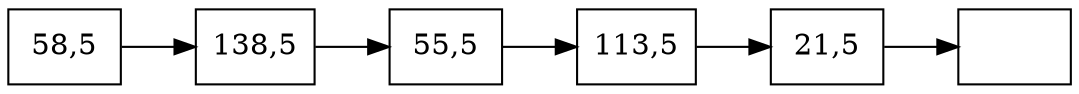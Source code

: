 digraph firstGraph{
node [shape = record];
rankdir=LR;
node0 [label=" 58,5 "];
node0 -> node1;
node1 [label=" 138,5 "];
node1 -> node2;
node2 [label=" 55,5 "];
node2 -> node3;
node3 [label=" 113,5 "];
node3 -> node4;
node4 [label=" 21,5 "];
node4 -> node5;
node5 [label="   "];
}